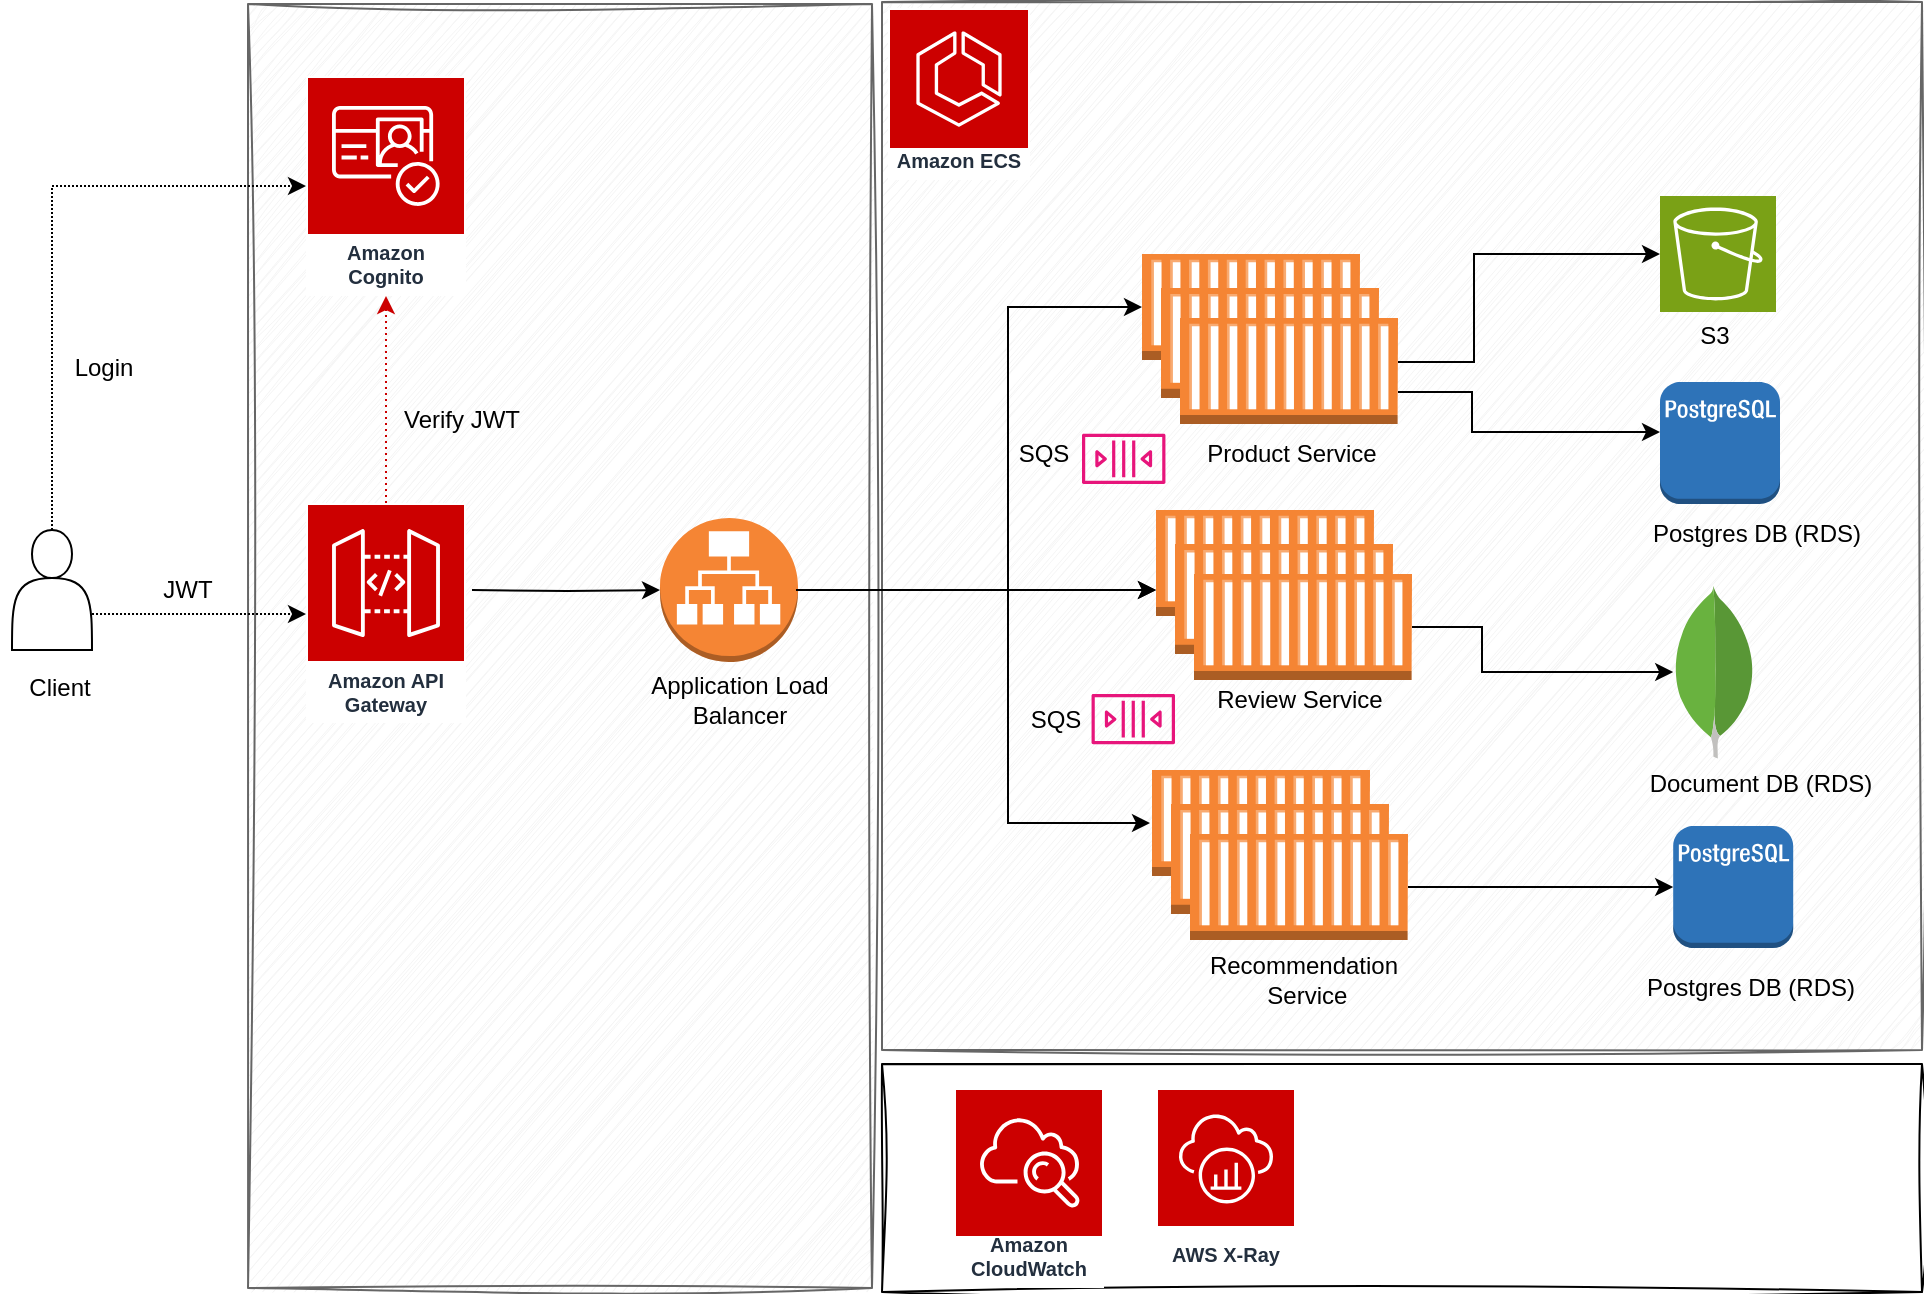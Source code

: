 <mxfile version="24.7.17">
  <diagram name="Page-1" id="M5S5K1pkwlTKcIq7UO57">
    <mxGraphModel dx="1600" dy="743" grid="0" gridSize="10" guides="1" tooltips="1" connect="1" arrows="1" fold="1" page="0" pageScale="1" pageWidth="850" pageHeight="1100" math="0" shadow="0">
      <root>
        <mxCell id="0" />
        <mxCell id="1" parent="0" />
        <mxCell id="miZLS-F_JU23PGZCQpTX-60" value="" style="rounded=0;whiteSpace=wrap;html=1;sketch=1;curveFitting=1;jiggle=2;shadow=0;fillColor=#f5f5f5;fontColor=#333333;strokeColor=#666666;" parent="1" vertex="1">
          <mxGeometry x="120" y="47" width="312" height="642" as="geometry" />
        </mxCell>
        <mxCell id="miZLS-F_JU23PGZCQpTX-59" value="" style="rounded=0;whiteSpace=wrap;html=1;sketch=1;curveFitting=1;jiggle=2;" parent="1" vertex="1">
          <mxGeometry x="437" y="577" width="520" height="114" as="geometry" />
        </mxCell>
        <mxCell id="miZLS-F_JU23PGZCQpTX-45" value="" style="rounded=0;whiteSpace=wrap;html=1;fillColor=#f5f5f5;fontColor=#333333;strokeColor=#666666;sketch=1;curveFitting=1;jiggle=2;" parent="1" vertex="1">
          <mxGeometry x="437" y="46" width="520" height="524" as="geometry" />
        </mxCell>
        <mxCell id="miZLS-F_JU23PGZCQpTX-62" style="edgeStyle=orthogonalEdgeStyle;rounded=0;orthogonalLoop=1;jettySize=auto;html=1;dashed=1;dashPattern=1 1;" parent="1" source="miZLS-F_JU23PGZCQpTX-1" target="miZLS-F_JU23PGZCQpTX-3" edge="1">
          <mxGeometry relative="1" as="geometry">
            <Array as="points">
              <mxPoint x="68" y="352" />
              <mxPoint x="68" y="352" />
            </Array>
          </mxGeometry>
        </mxCell>
        <mxCell id="rHEQlfDrACx8wSOh4l2y-4" style="edgeStyle=orthogonalEdgeStyle;rounded=0;orthogonalLoop=1;jettySize=auto;html=1;dashed=1;dashPattern=1 1;" edge="1" parent="1" source="miZLS-F_JU23PGZCQpTX-1" target="rHEQlfDrACx8wSOh4l2y-1">
          <mxGeometry relative="1" as="geometry">
            <Array as="points">
              <mxPoint x="22" y="138" />
            </Array>
          </mxGeometry>
        </mxCell>
        <mxCell id="miZLS-F_JU23PGZCQpTX-1" value="" style="shape=actor;whiteSpace=wrap;html=1;" parent="1" vertex="1">
          <mxGeometry x="2" y="310" width="40" height="60" as="geometry" />
        </mxCell>
        <mxCell id="rHEQlfDrACx8wSOh4l2y-2" style="edgeStyle=orthogonalEdgeStyle;rounded=0;orthogonalLoop=1;jettySize=auto;html=1;dashed=1;dashPattern=1 2;strokeColor=#CC0000;" edge="1" parent="1" source="miZLS-F_JU23PGZCQpTX-3" target="rHEQlfDrACx8wSOh4l2y-1">
          <mxGeometry relative="1" as="geometry" />
        </mxCell>
        <mxCell id="miZLS-F_JU23PGZCQpTX-3" value="Amazon API Gateway" style="sketch=0;outlineConnect=0;fontColor=#232F3E;gradientColor=none;strokeColor=#ffffff;fillColor=#CC0000;dashed=0;verticalLabelPosition=middle;verticalAlign=bottom;align=center;html=1;whiteSpace=wrap;fontSize=10;fontStyle=1;spacing=3;shape=mxgraph.aws4.productIcon;prIcon=mxgraph.aws4.api_gateway;" parent="1" vertex="1">
          <mxGeometry x="149" y="296.5" width="80" height="110" as="geometry" />
        </mxCell>
        <mxCell id="miZLS-F_JU23PGZCQpTX-40" style="edgeStyle=orthogonalEdgeStyle;rounded=0;orthogonalLoop=1;jettySize=auto;html=1;" parent="1" source="miZLS-F_JU23PGZCQpTX-4" target="miZLS-F_JU23PGZCQpTX-17" edge="1">
          <mxGeometry relative="1" as="geometry">
            <Array as="points">
              <mxPoint x="529" y="340" />
              <mxPoint x="529" y="340" />
            </Array>
          </mxGeometry>
        </mxCell>
        <mxCell id="miZLS-F_JU23PGZCQpTX-4" value="" style="outlineConnect=0;dashed=0;verticalLabelPosition=bottom;verticalAlign=top;align=center;html=1;shape=mxgraph.aws3.application_load_balancer;fillColor=#F58534;gradientColor=none;" parent="1" vertex="1">
          <mxGeometry x="326" y="304" width="69" height="72" as="geometry" />
        </mxCell>
        <mxCell id="miZLS-F_JU23PGZCQpTX-7" value="Amazon ECS" style="sketch=0;outlineConnect=0;fontColor=#232F3E;gradientColor=none;strokeColor=#ffffff;fillColor=#CC0000;dashed=0;verticalLabelPosition=middle;verticalAlign=bottom;align=center;html=1;whiteSpace=wrap;fontSize=10;fontStyle=1;spacing=3;shape=mxgraph.aws4.productIcon;prIcon=mxgraph.aws4.ecs;movable=1;resizable=1;rotatable=1;deletable=1;editable=1;locked=0;connectable=1;" parent="1" vertex="1">
          <mxGeometry x="440" y="49" width="71" height="86" as="geometry" />
        </mxCell>
        <mxCell id="miZLS-F_JU23PGZCQpTX-14" value="" style="outlineConnect=0;dashed=0;verticalLabelPosition=bottom;verticalAlign=top;align=center;html=1;shape=mxgraph.aws3.ec2_compute_container;fillColor=#F58534;gradientColor=none;" parent="1" vertex="1">
          <mxGeometry x="567" y="172" width="109" height="53" as="geometry" />
        </mxCell>
        <mxCell id="miZLS-F_JU23PGZCQpTX-15" value="" style="outlineConnect=0;dashed=0;verticalLabelPosition=bottom;verticalAlign=top;align=center;html=1;shape=mxgraph.aws3.ec2_compute_container;fillColor=#F58534;gradientColor=none;" parent="1" vertex="1">
          <mxGeometry x="576.5" y="189" width="109" height="55" as="geometry" />
        </mxCell>
        <mxCell id="miZLS-F_JU23PGZCQpTX-31" style="edgeStyle=orthogonalEdgeStyle;rounded=0;orthogonalLoop=1;jettySize=auto;html=1;" parent="1" source="miZLS-F_JU23PGZCQpTX-16" target="miZLS-F_JU23PGZCQpTX-26" edge="1">
          <mxGeometry relative="1" as="geometry">
            <Array as="points">
              <mxPoint x="732" y="241" />
              <mxPoint x="732" y="261" />
            </Array>
          </mxGeometry>
        </mxCell>
        <mxCell id="miZLS-F_JU23PGZCQpTX-16" value="" style="outlineConnect=0;dashed=0;verticalLabelPosition=bottom;verticalAlign=top;align=center;html=1;shape=mxgraph.aws3.ec2_compute_container;fillColor=#F58534;gradientColor=none;" parent="1" vertex="1">
          <mxGeometry x="586" y="204" width="109" height="53" as="geometry" />
        </mxCell>
        <mxCell id="miZLS-F_JU23PGZCQpTX-17" value="" style="outlineConnect=0;dashed=0;verticalLabelPosition=bottom;verticalAlign=top;align=center;html=1;shape=mxgraph.aws3.ec2_compute_container;fillColor=#F58534;gradientColor=none;" parent="1" vertex="1">
          <mxGeometry x="574" y="300" width="109" height="53" as="geometry" />
        </mxCell>
        <mxCell id="miZLS-F_JU23PGZCQpTX-18" value="" style="outlineConnect=0;dashed=0;verticalLabelPosition=bottom;verticalAlign=top;align=center;html=1;shape=mxgraph.aws3.ec2_compute_container;fillColor=#F58534;gradientColor=none;" parent="1" vertex="1">
          <mxGeometry x="583.5" y="317" width="109" height="55" as="geometry" />
        </mxCell>
        <mxCell id="miZLS-F_JU23PGZCQpTX-37" style="edgeStyle=orthogonalEdgeStyle;rounded=0;orthogonalLoop=1;jettySize=auto;html=1;" parent="1" source="miZLS-F_JU23PGZCQpTX-19" target="miZLS-F_JU23PGZCQpTX-27" edge="1">
          <mxGeometry relative="1" as="geometry">
            <Array as="points">
              <mxPoint x="737" y="359" />
              <mxPoint x="737" y="381" />
            </Array>
          </mxGeometry>
        </mxCell>
        <mxCell id="miZLS-F_JU23PGZCQpTX-19" value="" style="outlineConnect=0;dashed=0;verticalLabelPosition=bottom;verticalAlign=top;align=center;html=1;shape=mxgraph.aws3.ec2_compute_container;fillColor=#F58534;gradientColor=none;" parent="1" vertex="1">
          <mxGeometry x="593" y="332" width="109" height="53" as="geometry" />
        </mxCell>
        <mxCell id="miZLS-F_JU23PGZCQpTX-20" value="" style="outlineConnect=0;dashed=0;verticalLabelPosition=bottom;verticalAlign=top;align=center;html=1;shape=mxgraph.aws3.ec2_compute_container;fillColor=#F58534;gradientColor=none;" parent="1" vertex="1">
          <mxGeometry x="572" y="430" width="109" height="53" as="geometry" />
        </mxCell>
        <mxCell id="miZLS-F_JU23PGZCQpTX-21" value="" style="outlineConnect=0;dashed=0;verticalLabelPosition=bottom;verticalAlign=top;align=center;html=1;shape=mxgraph.aws3.ec2_compute_container;fillColor=#F58534;gradientColor=none;" parent="1" vertex="1">
          <mxGeometry x="581.5" y="447" width="109" height="55" as="geometry" />
        </mxCell>
        <mxCell id="miZLS-F_JU23PGZCQpTX-22" value="" style="outlineConnect=0;dashed=0;verticalLabelPosition=bottom;verticalAlign=top;align=center;html=1;shape=mxgraph.aws3.ec2_compute_container;fillColor=#F58534;gradientColor=none;" parent="1" vertex="1">
          <mxGeometry x="591" y="462" width="109" height="53" as="geometry" />
        </mxCell>
        <mxCell id="miZLS-F_JU23PGZCQpTX-23" value="Product Service" style="text;html=1;align=center;verticalAlign=middle;whiteSpace=wrap;rounded=0;" parent="1" vertex="1">
          <mxGeometry x="591" y="257" width="102" height="30" as="geometry" />
        </mxCell>
        <mxCell id="miZLS-F_JU23PGZCQpTX-24" value="Review Service" style="text;html=1;align=center;verticalAlign=middle;whiteSpace=wrap;rounded=0;" parent="1" vertex="1">
          <mxGeometry x="594.5" y="380" width="102" height="30" as="geometry" />
        </mxCell>
        <mxCell id="miZLS-F_JU23PGZCQpTX-25" value="Recommendation&lt;div&gt;&amp;nbsp;Service&lt;/div&gt;" style="text;html=1;align=center;verticalAlign=middle;whiteSpace=wrap;rounded=0;" parent="1" vertex="1">
          <mxGeometry x="569.5" y="520" width="156" height="30" as="geometry" />
        </mxCell>
        <mxCell id="miZLS-F_JU23PGZCQpTX-26" value="" style="outlineConnect=0;dashed=0;verticalLabelPosition=bottom;verticalAlign=top;align=center;html=1;shape=mxgraph.aws3.postgre_sql_instance;fillColor=#2E73B8;gradientColor=none;" parent="1" vertex="1">
          <mxGeometry x="826" y="236" width="60" height="61" as="geometry" />
        </mxCell>
        <mxCell id="miZLS-F_JU23PGZCQpTX-27" value="" style="dashed=0;outlineConnect=0;html=1;align=center;labelPosition=center;verticalLabelPosition=bottom;verticalAlign=top;shape=mxgraph.weblogos.mongodb" parent="1" vertex="1">
          <mxGeometry x="832.6" y="338" width="41.2" height="86.2" as="geometry" />
        </mxCell>
        <mxCell id="miZLS-F_JU23PGZCQpTX-28" value="" style="outlineConnect=0;dashed=0;verticalLabelPosition=bottom;verticalAlign=top;align=center;html=1;shape=mxgraph.aws3.postgre_sql_instance;fillColor=#2E73B8;gradientColor=none;" parent="1" vertex="1">
          <mxGeometry x="832.6" y="458" width="60" height="61" as="geometry" />
        </mxCell>
        <mxCell id="miZLS-F_JU23PGZCQpTX-29" value="" style="sketch=0;points=[[0,0,0],[0.25,0,0],[0.5,0,0],[0.75,0,0],[1,0,0],[0,1,0],[0.25,1,0],[0.5,1,0],[0.75,1,0],[1,1,0],[0,0.25,0],[0,0.5,0],[0,0.75,0],[1,0.25,0],[1,0.5,0],[1,0.75,0]];outlineConnect=0;fontColor=#232F3E;fillColor=#7AA116;strokeColor=#ffffff;dashed=0;verticalLabelPosition=bottom;verticalAlign=top;align=center;html=1;fontSize=12;fontStyle=0;aspect=fixed;shape=mxgraph.aws4.resourceIcon;resIcon=mxgraph.aws4.s3;" parent="1" vertex="1">
          <mxGeometry x="826" y="143" width="58" height="58" as="geometry" />
        </mxCell>
        <mxCell id="miZLS-F_JU23PGZCQpTX-30" style="edgeStyle=orthogonalEdgeStyle;rounded=0;orthogonalLoop=1;jettySize=auto;html=1;entryX=0;entryY=0.5;entryDx=0;entryDy=0;entryPerimeter=0;" parent="1" source="miZLS-F_JU23PGZCQpTX-16" target="miZLS-F_JU23PGZCQpTX-29" edge="1">
          <mxGeometry relative="1" as="geometry">
            <Array as="points">
              <mxPoint x="733" y="226" />
              <mxPoint x="733" y="172" />
            </Array>
          </mxGeometry>
        </mxCell>
        <mxCell id="miZLS-F_JU23PGZCQpTX-32" value="S3" style="text;html=1;align=center;verticalAlign=middle;whiteSpace=wrap;rounded=0;" parent="1" vertex="1">
          <mxGeometry x="832.6" y="198" width="41" height="30" as="geometry" />
        </mxCell>
        <mxCell id="miZLS-F_JU23PGZCQpTX-34" value="Document DB (RDS)" style="text;html=1;align=center;verticalAlign=middle;whiteSpace=wrap;rounded=0;" parent="1" vertex="1">
          <mxGeometry x="804" y="422" width="145" height="30" as="geometry" />
        </mxCell>
        <mxCell id="miZLS-F_JU23PGZCQpTX-35" value="Postgres DB (RDS)" style="text;html=1;align=center;verticalAlign=middle;whiteSpace=wrap;rounded=0;" parent="1" vertex="1">
          <mxGeometry x="802" y="297" width="145" height="30" as="geometry" />
        </mxCell>
        <mxCell id="miZLS-F_JU23PGZCQpTX-36" value="Postgres DB (RDS)" style="text;html=1;align=center;verticalAlign=middle;whiteSpace=wrap;rounded=0;" parent="1" vertex="1">
          <mxGeometry x="799" y="524" width="145" height="30" as="geometry" />
        </mxCell>
        <mxCell id="miZLS-F_JU23PGZCQpTX-38" style="edgeStyle=orthogonalEdgeStyle;rounded=0;orthogonalLoop=1;jettySize=auto;html=1;entryX=0;entryY=0.5;entryDx=0;entryDy=0;entryPerimeter=0;" parent="1" source="miZLS-F_JU23PGZCQpTX-22" target="miZLS-F_JU23PGZCQpTX-28" edge="1">
          <mxGeometry relative="1" as="geometry" />
        </mxCell>
        <mxCell id="miZLS-F_JU23PGZCQpTX-39" style="edgeStyle=orthogonalEdgeStyle;rounded=0;orthogonalLoop=1;jettySize=auto;html=1;entryX=0;entryY=0.5;entryDx=0;entryDy=0;entryPerimeter=0;" parent="1" source="miZLS-F_JU23PGZCQpTX-4" target="miZLS-F_JU23PGZCQpTX-14" edge="1">
          <mxGeometry relative="1" as="geometry">
            <Array as="points">
              <mxPoint x="500" y="340" />
              <mxPoint x="500" y="199" />
            </Array>
          </mxGeometry>
        </mxCell>
        <mxCell id="miZLS-F_JU23PGZCQpTX-41" style="edgeStyle=orthogonalEdgeStyle;rounded=0;orthogonalLoop=1;jettySize=auto;html=1;" parent="1" source="miZLS-F_JU23PGZCQpTX-4" target="miZLS-F_JU23PGZCQpTX-17" edge="1">
          <mxGeometry relative="1" as="geometry">
            <Array as="points">
              <mxPoint x="529" y="340" />
              <mxPoint x="529" y="340" />
            </Array>
          </mxGeometry>
        </mxCell>
        <mxCell id="miZLS-F_JU23PGZCQpTX-42" style="edgeStyle=orthogonalEdgeStyle;rounded=0;orthogonalLoop=1;jettySize=auto;html=1;entryX=0;entryY=0.5;entryDx=0;entryDy=0;entryPerimeter=0;" parent="1" edge="1">
          <mxGeometry relative="1" as="geometry">
            <mxPoint x="394" y="340" as="sourcePoint" />
            <mxPoint x="571" y="456.5" as="targetPoint" />
            <Array as="points">
              <mxPoint x="500" y="340" />
              <mxPoint x="500" y="457" />
            </Array>
          </mxGeometry>
        </mxCell>
        <mxCell id="miZLS-F_JU23PGZCQpTX-43" style="edgeStyle=orthogonalEdgeStyle;rounded=0;orthogonalLoop=1;jettySize=auto;html=1;entryX=0;entryY=0.5;entryDx=0;entryDy=0;entryPerimeter=0;" parent="1" target="miZLS-F_JU23PGZCQpTX-4" edge="1">
          <mxGeometry relative="1" as="geometry">
            <mxPoint x="232" y="340" as="sourcePoint" />
          </mxGeometry>
        </mxCell>
        <mxCell id="miZLS-F_JU23PGZCQpTX-46" value="Application Load Balancer" style="text;html=1;align=center;verticalAlign=middle;whiteSpace=wrap;rounded=0;" parent="1" vertex="1">
          <mxGeometry x="311" y="380" width="110" height="30" as="geometry" />
        </mxCell>
        <mxCell id="miZLS-F_JU23PGZCQpTX-48" value="AWS X-Ray" style="sketch=0;outlineConnect=0;fontColor=#232F3E;gradientColor=none;strokeColor=#ffffff;fillColor=#CC0000;dashed=0;verticalLabelPosition=middle;verticalAlign=bottom;align=center;html=1;whiteSpace=wrap;fontSize=10;fontStyle=1;spacing=3;shape=mxgraph.aws4.productIcon;prIcon=mxgraph.aws4.xray;" parent="1" vertex="1">
          <mxGeometry x="574" y="589" width="70" height="93" as="geometry" />
        </mxCell>
        <mxCell id="miZLS-F_JU23PGZCQpTX-49" value="Amazon CloudWatch" style="sketch=0;outlineConnect=0;fontColor=#232F3E;gradientColor=none;strokeColor=#ffffff;fillColor=#CC0000;dashed=0;verticalLabelPosition=middle;verticalAlign=bottom;align=center;html=1;whiteSpace=wrap;fontSize=10;fontStyle=1;spacing=3;shape=mxgraph.aws4.productIcon;prIcon=mxgraph.aws4.cloudwatch;" parent="1" vertex="1">
          <mxGeometry x="473" y="589" width="75" height="100" as="geometry" />
        </mxCell>
        <mxCell id="miZLS-F_JU23PGZCQpTX-51" value="" style="sketch=0;outlineConnect=0;fontColor=#232F3E;gradientColor=none;fillColor=#E7157B;strokeColor=none;dashed=0;verticalLabelPosition=bottom;verticalAlign=top;align=center;html=1;fontSize=12;fontStyle=0;aspect=fixed;pointerEvents=1;shape=mxgraph.aws4.queue;" parent="1" vertex="1">
          <mxGeometry x="541.78" y="392" width="41.72" height="25.14" as="geometry" />
        </mxCell>
        <mxCell id="miZLS-F_JU23PGZCQpTX-53" value="" style="sketch=0;outlineConnect=0;fontColor=#232F3E;gradientColor=none;fillColor=#E7157B;strokeColor=none;dashed=0;verticalLabelPosition=bottom;verticalAlign=top;align=center;html=1;fontSize=12;fontStyle=0;aspect=fixed;pointerEvents=1;shape=mxgraph.aws4.queue;" parent="1" vertex="1">
          <mxGeometry x="537" y="261.86" width="41.72" height="25.14" as="geometry" />
        </mxCell>
        <mxCell id="miZLS-F_JU23PGZCQpTX-54" value="SQS" style="text;html=1;align=center;verticalAlign=middle;whiteSpace=wrap;rounded=0;" parent="1" vertex="1">
          <mxGeometry x="494" y="389.57" width="60" height="30" as="geometry" />
        </mxCell>
        <mxCell id="miZLS-F_JU23PGZCQpTX-55" value="SQS" style="text;html=1;align=center;verticalAlign=middle;whiteSpace=wrap;rounded=0;" parent="1" vertex="1">
          <mxGeometry x="488" y="257" width="60" height="30" as="geometry" />
        </mxCell>
        <mxCell id="miZLS-F_JU23PGZCQpTX-57" value="Client" style="text;html=1;align=center;verticalAlign=middle;whiteSpace=wrap;rounded=0;" parent="1" vertex="1">
          <mxGeometry x="-4" y="374" width="60" height="30" as="geometry" />
        </mxCell>
        <mxCell id="rHEQlfDrACx8wSOh4l2y-1" value="Amazon Cognito" style="sketch=0;outlineConnect=0;fontColor=#232F3E;gradientColor=none;strokeColor=#ffffff;fillColor=#CC0000;dashed=0;verticalLabelPosition=middle;verticalAlign=bottom;align=center;html=1;whiteSpace=wrap;fontSize=10;fontStyle=1;spacing=3;shape=mxgraph.aws4.productIcon;prIcon=mxgraph.aws4.cognito;" vertex="1" parent="1">
          <mxGeometry x="149" y="83" width="80" height="110" as="geometry" />
        </mxCell>
        <mxCell id="rHEQlfDrACx8wSOh4l2y-3" value="Verify JWT" style="text;html=1;align=center;verticalAlign=middle;whiteSpace=wrap;rounded=0;" vertex="1" parent="1">
          <mxGeometry x="197" y="240" width="60" height="30" as="geometry" />
        </mxCell>
        <mxCell id="rHEQlfDrACx8wSOh4l2y-5" value="Login" style="text;html=1;align=center;verticalAlign=middle;whiteSpace=wrap;rounded=0;" vertex="1" parent="1">
          <mxGeometry x="18" y="214" width="60" height="30" as="geometry" />
        </mxCell>
        <mxCell id="rHEQlfDrACx8wSOh4l2y-6" value="JWT" style="text;html=1;align=center;verticalAlign=middle;whiteSpace=wrap;rounded=0;" vertex="1" parent="1">
          <mxGeometry x="60" y="325" width="60" height="30" as="geometry" />
        </mxCell>
      </root>
    </mxGraphModel>
  </diagram>
</mxfile>
